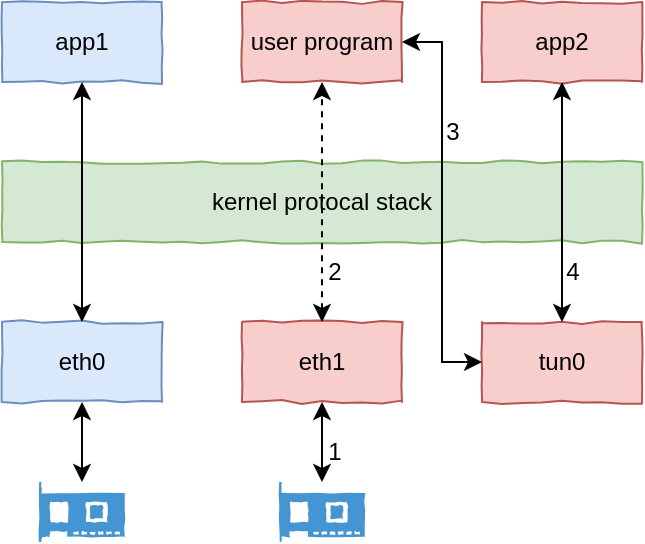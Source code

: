 <mxfile version="20.5.2" type="github">
  <diagram id="Imm6RlBQTcU_sDwAdbRj" name="Page-1">
    <mxGraphModel dx="1214" dy="676" grid="1" gridSize="10" guides="1" tooltips="1" connect="1" arrows="1" fold="1" page="1" pageScale="1" pageWidth="850" pageHeight="1100" math="0" shadow="0">
      <root>
        <mxCell id="0" />
        <mxCell id="1" parent="0" />
        <mxCell id="QAS7FAwJ0gN49UtU_o3m-1" value="eth0" style="rounded=0;whiteSpace=wrap;html=1;fillColor=#dae8fc;strokeColor=#6c8ebf;comic=1;" vertex="1" parent="1">
          <mxGeometry x="200" y="360" width="80" height="40" as="geometry" />
        </mxCell>
        <mxCell id="QAS7FAwJ0gN49UtU_o3m-2" value="tun0" style="rounded=0;whiteSpace=wrap;html=1;fillColor=#f8cecc;strokeColor=#b85450;comic=1;" vertex="1" parent="1">
          <mxGeometry x="440" y="360" width="80" height="40" as="geometry" />
        </mxCell>
        <mxCell id="QAS7FAwJ0gN49UtU_o3m-3" value="kernel protocal stack" style="rounded=0;whiteSpace=wrap;html=1;fillColor=#d5e8d4;strokeColor=#82b366;comic=1;" vertex="1" parent="1">
          <mxGeometry x="200" y="280" width="320" height="40" as="geometry" />
        </mxCell>
        <mxCell id="QAS7FAwJ0gN49UtU_o3m-6" value="app1" style="rounded=0;whiteSpace=wrap;html=1;fillColor=#dae8fc;strokeColor=#6c8ebf;comic=1;" vertex="1" parent="1">
          <mxGeometry x="200" y="200" width="80" height="40" as="geometry" />
        </mxCell>
        <mxCell id="QAS7FAwJ0gN49UtU_o3m-7" value="app2" style="rounded=0;whiteSpace=wrap;html=1;fillColor=#f8cecc;strokeColor=#b85450;comic=1;" vertex="1" parent="1">
          <mxGeometry x="440" y="200" width="80" height="40" as="geometry" />
        </mxCell>
        <mxCell id="QAS7FAwJ0gN49UtU_o3m-8" value="" style="pointerEvents=1;shadow=0;dashed=0;html=1;strokeColor=none;fillColor=#4495D1;labelPosition=center;verticalLabelPosition=bottom;verticalAlign=top;align=center;outlineConnect=0;shape=mxgraph.veeam.2d.network_card;comic=1;" vertex="1" parent="1">
          <mxGeometry x="218.6" y="440" width="42.8" height="30" as="geometry" />
        </mxCell>
        <mxCell id="QAS7FAwJ0gN49UtU_o3m-9" value="user program" style="rounded=0;whiteSpace=wrap;html=1;fillColor=#f8cecc;strokeColor=#b85450;comic=1;" vertex="1" parent="1">
          <mxGeometry x="320" y="200" width="80" height="40" as="geometry" />
        </mxCell>
        <mxCell id="QAS7FAwJ0gN49UtU_o3m-10" value="" style="pointerEvents=1;shadow=0;dashed=0;html=1;strokeColor=none;fillColor=#4495D1;labelPosition=center;verticalLabelPosition=bottom;verticalAlign=top;align=center;outlineConnect=0;shape=mxgraph.veeam.2d.network_card;comic=1;" vertex="1" parent="1">
          <mxGeometry x="338.6" y="440" width="42.8" height="30" as="geometry" />
        </mxCell>
        <mxCell id="QAS7FAwJ0gN49UtU_o3m-11" value="eth1" style="rounded=0;whiteSpace=wrap;html=1;fillColor=#f8cecc;strokeColor=#b85450;comic=1;" vertex="1" parent="1">
          <mxGeometry x="320" y="360" width="80" height="40" as="geometry" />
        </mxCell>
        <mxCell id="QAS7FAwJ0gN49UtU_o3m-12" value="" style="endArrow=classic;startArrow=classic;html=1;rounded=0;entryX=0.5;entryY=1;entryDx=0;entryDy=0;" edge="1" parent="1" source="QAS7FAwJ0gN49UtU_o3m-8" target="QAS7FAwJ0gN49UtU_o3m-1">
          <mxGeometry width="50" height="50" relative="1" as="geometry">
            <mxPoint x="60" y="490" as="sourcePoint" />
            <mxPoint x="110" y="440" as="targetPoint" />
          </mxGeometry>
        </mxCell>
        <mxCell id="QAS7FAwJ0gN49UtU_o3m-14" value="" style="endArrow=classic;startArrow=classic;html=1;rounded=0;entryX=0.5;entryY=1;entryDx=0;entryDy=0;exitX=0.5;exitY=0;exitDx=0;exitDy=0;" edge="1" parent="1" source="QAS7FAwJ0gN49UtU_o3m-1" target="QAS7FAwJ0gN49UtU_o3m-6">
          <mxGeometry width="50" height="50" relative="1" as="geometry">
            <mxPoint x="150" y="580" as="sourcePoint" />
            <mxPoint x="200" y="530" as="targetPoint" />
          </mxGeometry>
        </mxCell>
        <mxCell id="QAS7FAwJ0gN49UtU_o3m-16" value="" style="endArrow=classic;startArrow=classic;html=1;rounded=0;entryX=0.5;entryY=1;entryDx=0;entryDy=0;exitX=0.5;exitY=0;exitDx=0;exitDy=0;dashed=1;" edge="1" parent="1" source="QAS7FAwJ0gN49UtU_o3m-11" target="QAS7FAwJ0gN49UtU_o3m-9">
          <mxGeometry width="50" height="50" relative="1" as="geometry">
            <mxPoint x="290" y="610" as="sourcePoint" />
            <mxPoint x="340" y="560" as="targetPoint" />
          </mxGeometry>
        </mxCell>
        <mxCell id="QAS7FAwJ0gN49UtU_o3m-17" value="" style="endArrow=classic;startArrow=classic;html=1;rounded=0;strokeColor=#000000;entryX=1;entryY=0.5;entryDx=0;entryDy=0;exitX=0;exitY=0.5;exitDx=0;exitDy=0;" edge="1" parent="1" source="QAS7FAwJ0gN49UtU_o3m-2" target="QAS7FAwJ0gN49UtU_o3m-9">
          <mxGeometry width="50" height="50" relative="1" as="geometry">
            <mxPoint x="440" y="610" as="sourcePoint" />
            <mxPoint x="490" y="560" as="targetPoint" />
            <Array as="points">
              <mxPoint x="420" y="380" />
              <mxPoint x="420" y="220" />
            </Array>
          </mxGeometry>
        </mxCell>
        <mxCell id="QAS7FAwJ0gN49UtU_o3m-18" value="" style="endArrow=classic;startArrow=classic;html=1;rounded=0;exitX=0.5;exitY=0;exitDx=0;exitDy=0;" edge="1" parent="1" source="QAS7FAwJ0gN49UtU_o3m-2">
          <mxGeometry width="50" height="50" relative="1" as="geometry">
            <mxPoint x="370" y="370" as="sourcePoint" />
            <mxPoint x="480" y="240" as="targetPoint" />
          </mxGeometry>
        </mxCell>
        <mxCell id="QAS7FAwJ0gN49UtU_o3m-20" value="" style="endArrow=classic;startArrow=classic;html=1;rounded=0;entryX=0.5;entryY=1;entryDx=0;entryDy=0;" edge="1" parent="1" target="QAS7FAwJ0gN49UtU_o3m-11">
          <mxGeometry width="50" height="50" relative="1" as="geometry">
            <mxPoint x="360" y="440" as="sourcePoint" />
            <mxPoint x="250" y="410" as="targetPoint" />
          </mxGeometry>
        </mxCell>
        <mxCell id="QAS7FAwJ0gN49UtU_o3m-42" value="1" style="text;html=1;resizable=0;autosize=1;align=center;verticalAlign=middle;points=[];fillColor=none;strokeColor=none;rounded=0;comic=1;" vertex="1" parent="1">
          <mxGeometry x="351.4" y="410" width="30" height="30" as="geometry" />
        </mxCell>
        <mxCell id="QAS7FAwJ0gN49UtU_o3m-43" value="2" style="text;html=1;resizable=0;autosize=1;align=center;verticalAlign=middle;points=[];fillColor=none;strokeColor=none;rounded=0;comic=1;" vertex="1" parent="1">
          <mxGeometry x="351.4" y="320" width="30" height="30" as="geometry" />
        </mxCell>
        <mxCell id="QAS7FAwJ0gN49UtU_o3m-44" value="3" style="text;html=1;resizable=0;autosize=1;align=center;verticalAlign=middle;points=[];fillColor=none;strokeColor=none;rounded=0;comic=1;" vertex="1" parent="1">
          <mxGeometry x="410" y="250" width="30" height="30" as="geometry" />
        </mxCell>
        <mxCell id="QAS7FAwJ0gN49UtU_o3m-45" value="4" style="text;html=1;resizable=0;autosize=1;align=center;verticalAlign=middle;points=[];fillColor=none;strokeColor=none;rounded=0;comic=1;" vertex="1" parent="1">
          <mxGeometry x="470" y="320" width="30" height="30" as="geometry" />
        </mxCell>
      </root>
    </mxGraphModel>
  </diagram>
</mxfile>

